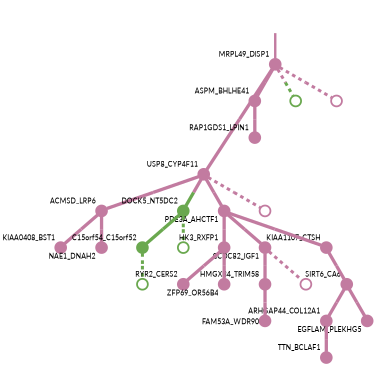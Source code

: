 strict digraph  {
graph[splines=false]; nodesep=0.7; rankdir=TB; ranksep=0.6; forcelabels=true; dpi=600; size=2.5;
0 [color="#c27ba0ff", fillcolor="#c27ba0ff", fixedsize=true, fontname=Lato, fontsize="12pt", height="0.25", label="", penwidth=3, shape=circle, style=filled, xlabel=MRPL49_DISP1];
1 [color="#c27ba0ff", fillcolor="#c27ba0ff", fixedsize=true, fontname=Lato, fontsize="12pt", height="0.25", label="", penwidth=3, shape=circle, style=filled, xlabel=USP8_CYP4F11];
11 [color="#c27ba0ff", fillcolor="#c27ba0ff", fixedsize=true, fontname=Lato, fontsize="12pt", height="0.25", label="", penwidth=3, shape=circle, style=filled, xlabel=ASPM_BHLHE41];
21 [color="#6aa84fff", fillcolor="#6aa84fff", fixedsize=true, fontname=Lato, fontsize="12pt", height="0.25", label="", penwidth=3, shape=circle, style=solid, xlabel=""];
24 [color="#c27ba0ff", fillcolor="#c27ba0ff", fixedsize=true, fontname=Lato, fontsize="12pt", height="0.25", label="", penwidth=3, shape=circle, style=solid, xlabel=""];
3 [color="#c27ba0ff", fillcolor="#c27ba0ff", fixedsize=true, fontname=Lato, fontsize="12pt", height="0.25", label="", penwidth=3, shape=circle, style=filled, xlabel=ACMSD_LRP6];
8 [color="#6aa84fff", fillcolor="#6aa84fff", fixedsize=true, fontname=Lato, fontsize="12pt", height="0.25", label="", penwidth=3, shape=circle, style=filled, xlabel=DOCK5_NT5DC2];
20 [color="#c27ba0ff", fillcolor="#c27ba0ff", fixedsize=true, fontname=Lato, fontsize="12pt", height="0.25", label="", penwidth=3, shape=circle, style=filled, xlabel=PDE3A_AHCTF1];
25 [color="#c27ba0ff", fillcolor="#c27ba0ff", fixedsize=true, fontname=Lato, fontsize="12pt", height="0.25", label="", penwidth=3, shape=circle, style=solid, xlabel=""];
9 [color="#c27ba0ff", fillcolor="#c27ba0ff", fixedsize=true, fontname=Lato, fontsize="12pt", height="0.25", label="", penwidth=3, shape=circle, style=filled, xlabel=KIAA0408_BST1];
17 [color="#c27ba0ff", fillcolor="#c27ba0ff", fixedsize=true, fontname=Lato, fontsize="12pt", height="0.25", label="", penwidth=3, shape=circle, style=filled, xlabel=NAE1_DNAH2];
6 [color="#c27ba0ff", fillcolor="#c27ba0ff", fixedsize=true, fontname=Lato, fontsize="12pt", height="0.25", label="", penwidth=3, shape=circle, style=filled, xlabel=SIRT6_CA6];
7 [color="#c27ba0ff", fillcolor="#c27ba0ff", fixedsize=true, fontname=Lato, fontsize="12pt", height="0.25", label="", penwidth=3, shape=circle, style=filled, xlabel=ARHGAP44_COL12A1];
18 [color="#c27ba0ff", fillcolor="#c27ba0ff", fixedsize=true, fontname=Lato, fontsize="12pt", height="0.25", label="", penwidth=3, shape=circle, style=filled, xlabel=EGFLAM_PLEKHG5];
5 [color="#c27ba0ff", fillcolor="#c27ba0ff", fixedsize=true, fontname=Lato, fontsize="12pt", height="0.25", label="", penwidth=3, shape=circle, style=filled, xlabel=TTN_BCLAF1];
16 [color="#6aa84fff", fillcolor="#6aa84fff", fixedsize=true, fontname=Lato, fontsize="12pt", height="0.25", label="", penwidth=3, shape=circle, style=filled, xlabel=C15orf54_C15orf52];
22 [color="#6aa84fff", fillcolor="#6aa84fff", fixedsize=true, fontname=Lato, fontsize="12pt", height="0.25", label="", penwidth=3, shape=circle, style=solid, xlabel=""];
10 [color="#c27ba0ff", fillcolor="#c27ba0ff", fixedsize=true, fontname=Lato, fontsize="12pt", height="0.25", label="", penwidth=3, shape=circle, style=filled, xlabel=HMGXB4_TRIM58];
19 [color="#c27ba0ff", fillcolor="#c27ba0ff", fixedsize=true, fontname=Lato, fontsize="12pt", height="0.25", label="", penwidth=3, shape=circle, style=filled, xlabel=FAM53A_WDR90];
2 [color="#c27ba0ff", fillcolor="#c27ba0ff", fixedsize=true, fontname=Lato, fontsize="12pt", height="0.25", label="", penwidth=3, shape=circle, style=filled, xlabel=RAP1GDS1_LPIN1];
12 [color="#c27ba0ff", fillcolor="#c27ba0ff", fixedsize=true, fontname=Lato, fontsize="12pt", height="0.25", label="", penwidth=3, shape=circle, style=filled, xlabel=HK3_RXFP1];
4 [color="#c27ba0ff", fillcolor="#c27ba0ff", fixedsize=true, fontname=Lato, fontsize="12pt", height="0.25", label="", penwidth=3, shape=circle, style=filled, xlabel=RYR2_CERS2];
13 [color="#c27ba0ff", fillcolor="#c27ba0ff", fixedsize=true, fontname=Lato, fontsize="12pt", height="0.25", label="", penwidth=3, shape=circle, style=filled, xlabel=ZFP69_OR56B4];
14 [color="#c27ba0ff", fillcolor="#c27ba0ff", fixedsize=true, fontname=Lato, fontsize="12pt", height="0.25", label="", penwidth=3, shape=circle, style=filled, xlabel=CCDC82_IGF1];
26 [color="#c27ba0ff", fillcolor="#c27ba0ff", fixedsize=true, fontname=Lato, fontsize="12pt", height="0.25", label="", penwidth=3, shape=circle, style=solid, xlabel=""];
15 [color="#c27ba0ff", fillcolor="#c27ba0ff", fixedsize=true, fontname=Lato, fontsize="12pt", height="0.25", label="", penwidth=3, shape=circle, style=filled, xlabel=KIAA1107_CTSH];
23 [color="#6aa84fff", fillcolor="#6aa84fff", fixedsize=true, fontname=Lato, fontsize="12pt", height="0.25", label="", penwidth=3, shape=circle, style=solid, xlabel=""];
normal [label="", penwidth=3, style=invis, xlabel=MRPL49_DISP1];
0 -> 1  [arrowsize=0, color="#c27ba0ff;0.5:#c27ba0ff", minlen="3.0", penwidth="5.5", style=solid];
0 -> 11  [arrowsize=0, color="#c27ba0ff;0.5:#c27ba0ff", minlen="1.3636363744735718", penwidth="5.5", style=solid];
0 -> 21  [arrowsize=0, color="#c27ba0ff;0.5:#6aa84fff", minlen="1.1136363744735718", penwidth=5, style=dashed];
0 -> 24  [arrowsize=0, color="#c27ba0ff;0.5:#c27ba0ff", minlen="1.1136363744735718", penwidth=5, style=dashed];
1 -> 3  [arrowsize=0, color="#c27ba0ff;0.5:#c27ba0ff", minlen="1.545454502105713", penwidth="5.5", style=solid];
1 -> 8  [arrowsize=0, color="#c27ba0ff;0.5:#6aa84fff", minlen="1.4090908765792847", penwidth="5.5", style=solid];
1 -> 20  [arrowsize=0, color="#c27ba0ff;0.5:#c27ba0ff", minlen="1.2272727489471436", penwidth="5.5", style=solid];
1 -> 25  [arrowsize=0, color="#c27ba0ff;0.5:#c27ba0ff", minlen="1.1136363744735718", penwidth=5, style=dashed];
11 -> 2  [arrowsize=0, color="#c27ba0ff;0.5:#c27ba0ff", minlen="1.545454502105713", penwidth="5.5", style=solid];
3 -> 9  [arrowsize=0, color="#c27ba0ff;0.5:#c27ba0ff", minlen="1.4090908765792847", penwidth="5.5", style=solid];
3 -> 17  [arrowsize=0, color="#c27ba0ff;0.5:#c27ba0ff", minlen="1.3181817531585693", penwidth="5.5", style=solid];
8 -> 16  [arrowsize=0, color="#6aa84fff;0.5:#6aa84fff", minlen="1.3181817531585693", penwidth="5.5", style=solid];
8 -> 22  [arrowsize=0, color="#6aa84fff;0.5:#6aa84fff", minlen="1.1136363744735718", penwidth=5, style=dashed];
20 -> 12  [arrowsize=0, color="#c27ba0ff;0.5:#c27ba0ff", minlen="1.3636363744735718", penwidth="5.5", style=solid];
20 -> 14  [arrowsize=0, color="#c27ba0ff;0.5:#c27ba0ff", minlen="1.3181817531585693", penwidth="5.5", style=solid];
20 -> 15  [arrowsize=0, color="#c27ba0ff;0.5:#c27ba0ff", minlen="1.3181817531585693", penwidth="5.5", style=solid];
6 -> 7  [arrowsize=0, color="#c27ba0ff;0.5:#c27ba0ff", minlen="1.4090908765792847", penwidth="5.5", style=solid];
6 -> 18  [arrowsize=0, color="#c27ba0ff;0.5:#c27ba0ff", minlen="1.2727272510528564", penwidth="5.5", style=solid];
7 -> 5  [arrowsize=0, color="#c27ba0ff;0.5:#c27ba0ff", minlen="1.454545497894287", penwidth="5.5", style=solid];
16 -> 23  [arrowsize=0, color="#6aa84fff;0.5:#6aa84fff", minlen="1.1136363744735718", penwidth=5, style=dashed];
10 -> 19  [arrowsize=0, color="#c27ba0ff;0.5:#c27ba0ff", minlen="1.2727272510528564", penwidth="5.5", style=solid];
12 -> 4  [arrowsize=0, color="#c27ba0ff;0.5:#c27ba0ff", minlen="1.5", penwidth="5.5", style=solid];
12 -> 13  [arrowsize=0, color="#c27ba0ff;0.5:#c27ba0ff", minlen="1.3181817531585693", penwidth="5.5", style=solid];
14 -> 10  [arrowsize=0, color="#c27ba0ff;0.5:#c27ba0ff", minlen="1.3636363744735718", penwidth="5.5", style=solid];
14 -> 26  [arrowsize=0, color="#c27ba0ff;0.5:#c27ba0ff", minlen="1.1136363744735718", penwidth=5, style=dashed];
15 -> 6  [arrowsize=0, color="#c27ba0ff;0.5:#c27ba0ff", minlen="1.4090908765792847", penwidth="5.5", style=solid];
normal -> 0  [arrowsize=0, color="#c27ba0ff", label="", penwidth=4, style=solid];
}
